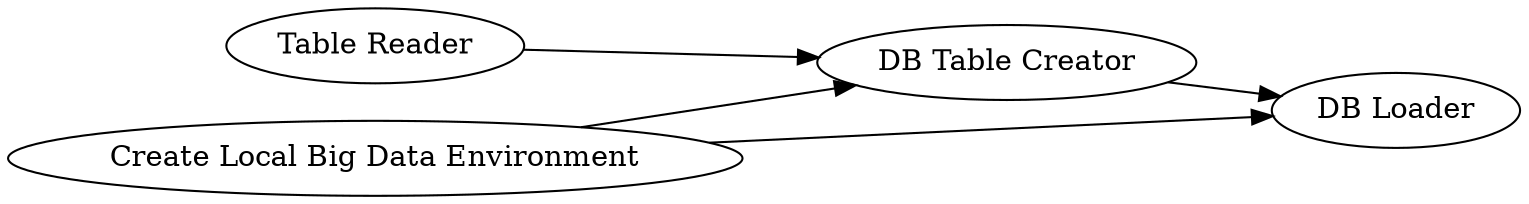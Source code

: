 digraph {
	2361 -> 668
	2 -> 666
	2 -> 668
	668 -> 666
	666 [label="DB Loader"]
	2 [label="Create Local Big Data Environment"]
	2361 [label="Table Reader"]
	668 [label="DB Table Creator"]
	rankdir=LR
}
